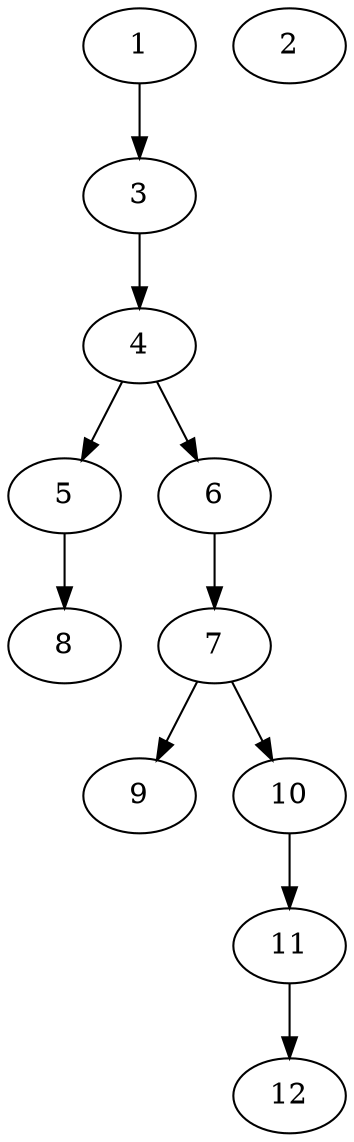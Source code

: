 // DAG (tier=1-easy, mode=compute, n=12, ccr=0.256, fat=0.441, density=0.269, regular=0.654, jump=0.063, mindata=262144, maxdata=2097152)
// DAG automatically generated by daggen at Sun Aug 24 16:33:32 2025
// /home/ermia/Project/Environments/daggen/bin/daggen --dot --ccr 0.256 --fat 0.441 --regular 0.654 --density 0.269 --jump 0.063 --mindata 262144 --maxdata 2097152 -n 12 
digraph G {
  1 [size="36859543552000000", alpha="0.05", expect_size="18429771776000000"]
  1 -> 3 [size ="886046720000"]
  2 [size="148378678630285312", alpha="0.02", expect_size="74189339315142656"]
  3 [size="11315796656680376", alpha="0.10", expect_size="5657898328340188"]
  3 -> 4 [size ="20677079859200"]
  4 [size="1356366177982480384", alpha="0.07", expect_size="678183088991240192"]
  4 -> 5 [size ="9802600153088"]
  4 -> 6 [size ="9802600153088"]
  5 [size="5378483873163415", alpha="0.18", expect_size="2689241936581707"]
  5 -> 8 [size ="7131021443072"]
  6 [size="21300504777898288", alpha="0.07", expect_size="10650252388949144"]
  6 -> 7 [size ="18324779958272"]
  7 [size="19832525384704344", alpha="0.02", expect_size="9916262692352172"]
  7 -> 9 [size ="10863616458752"]
  7 -> 10 [size ="10863616458752"]
  8 [size="59037148714714", alpha="0.05", expect_size="29518574357357"]
  9 [size="687050286480081", alpha="0.15", expect_size="343525143240040"]
  10 [size="58151006335290", alpha="0.16", expect_size="29075503167645"]
  10 -> 11 [size ="1033484894208"]
  11 [size="8196661840986505216", alpha="0.08", expect_size="4098330920493252608"]
  11 -> 12 [size ="32522306060288"]
  12 [size="37544223616008192", alpha="0.08", expect_size="18772111808004096"]
}
